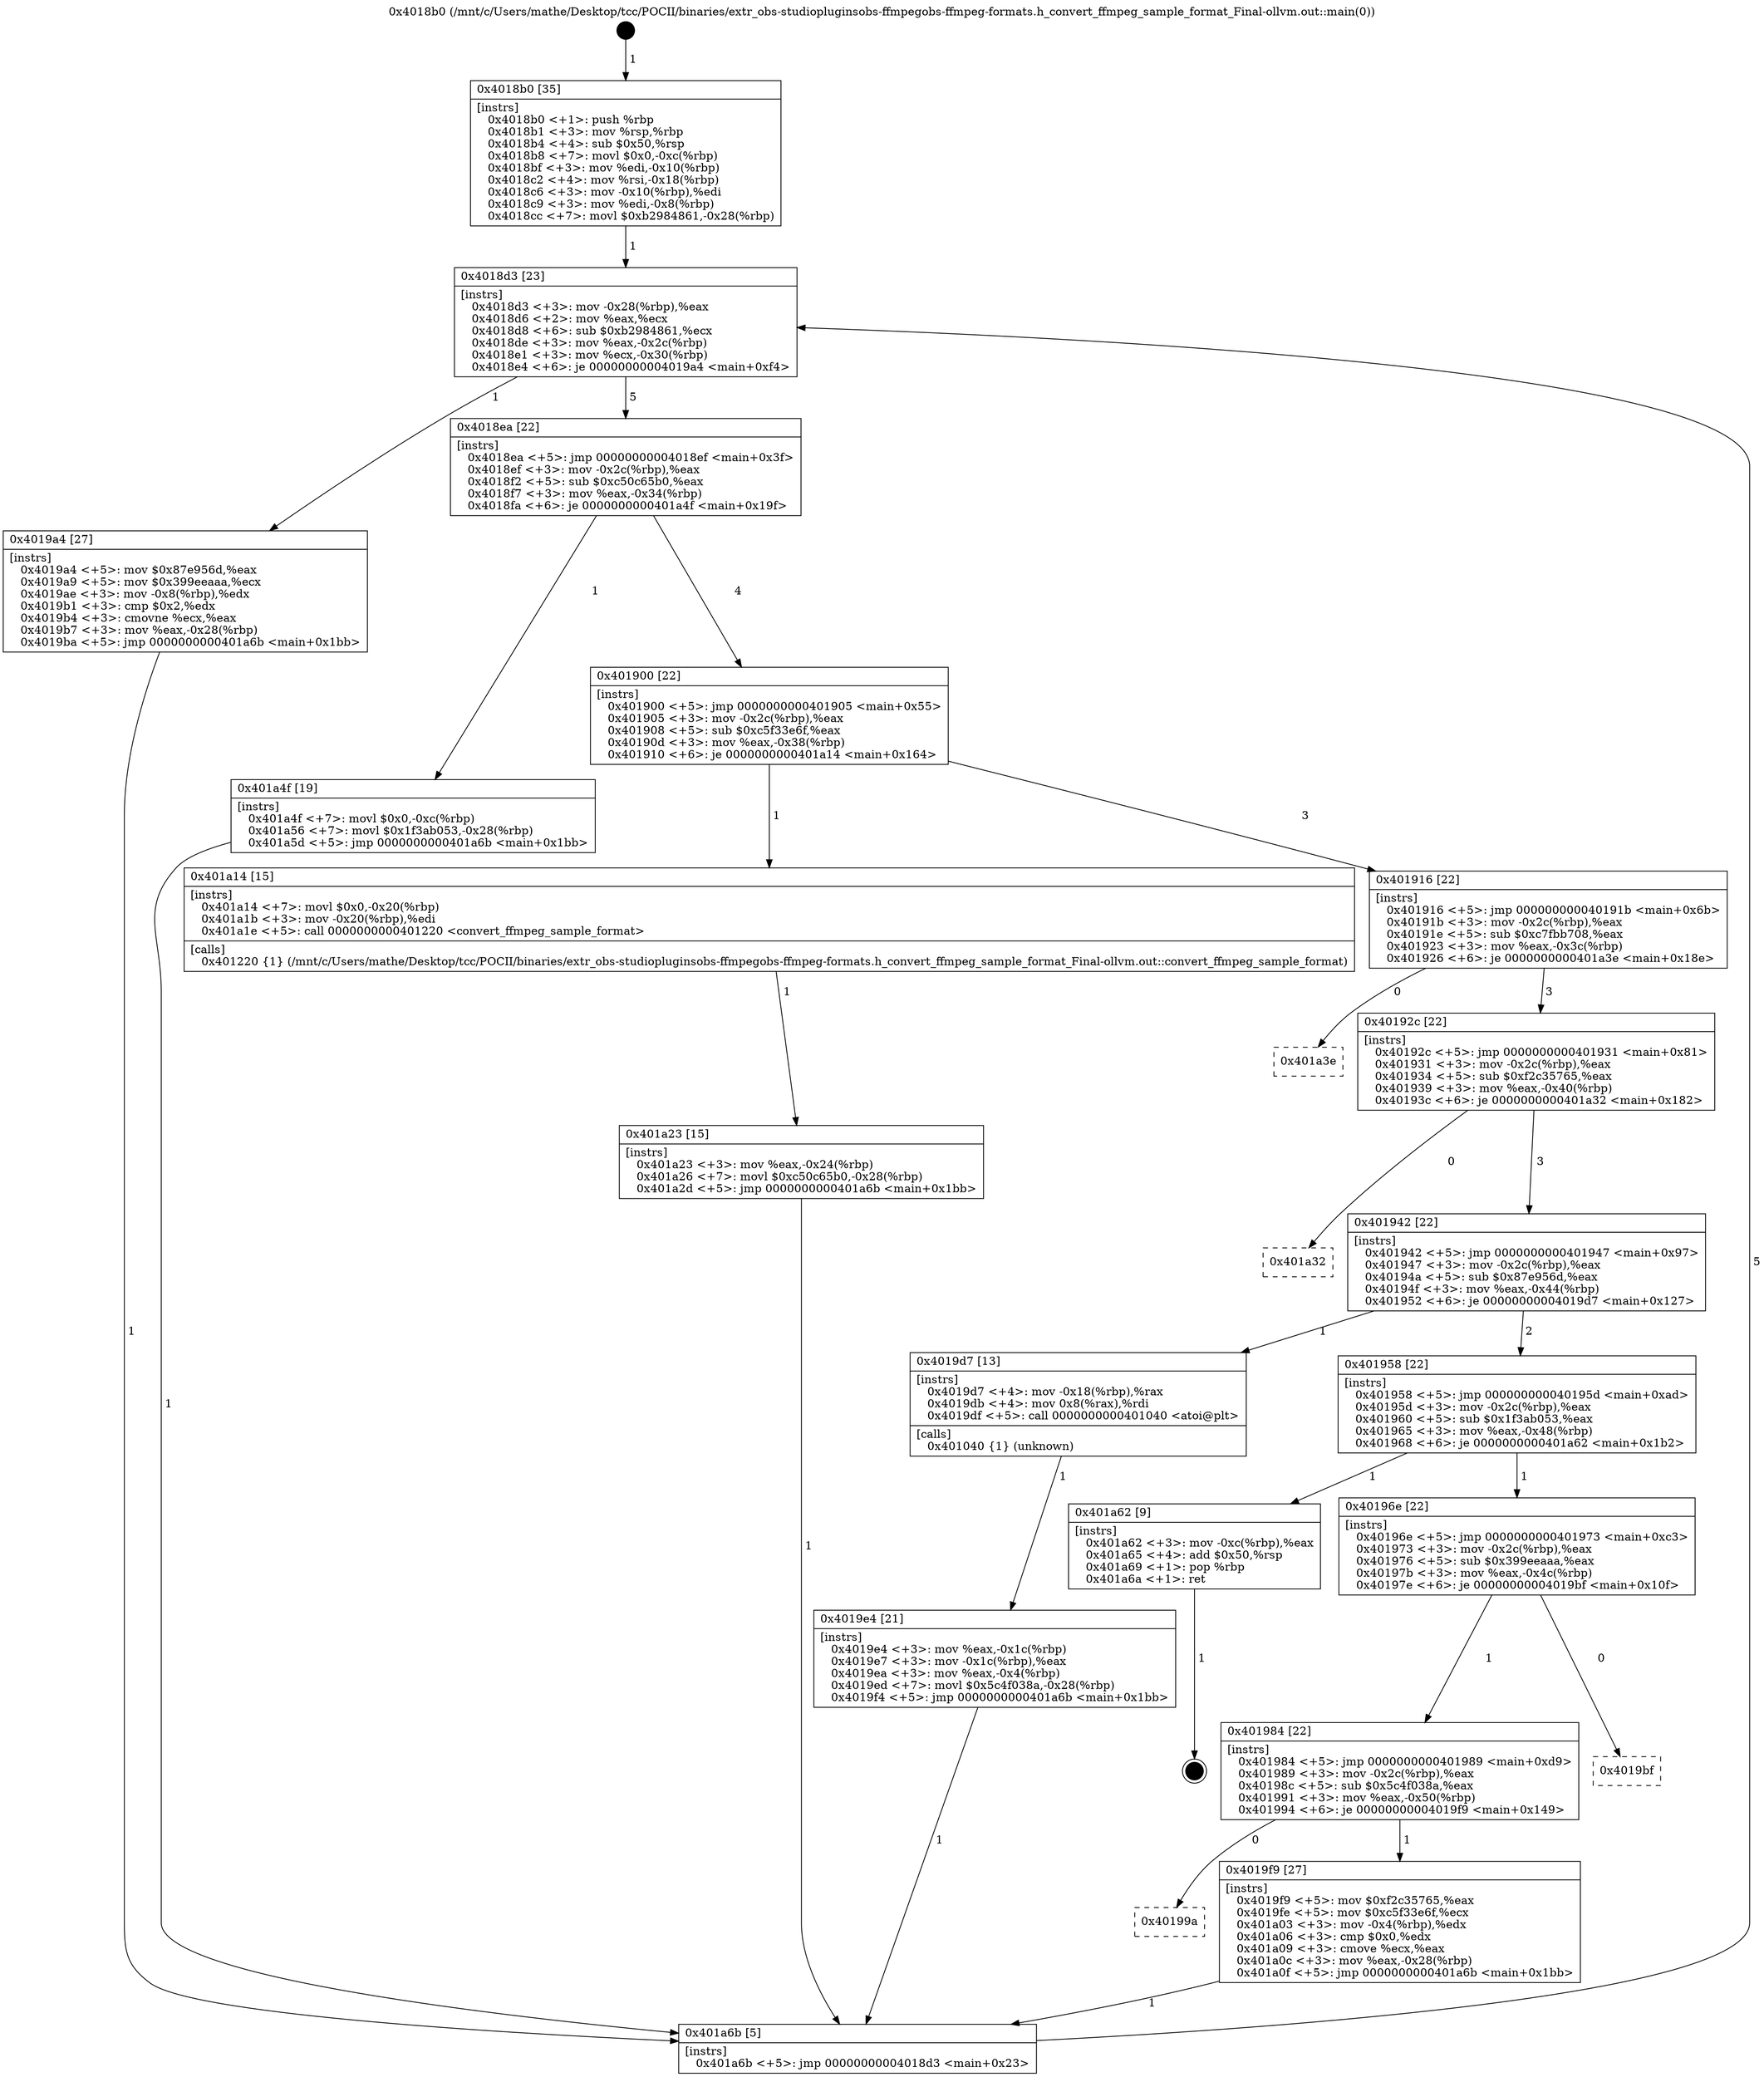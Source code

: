 digraph "0x4018b0" {
  label = "0x4018b0 (/mnt/c/Users/mathe/Desktop/tcc/POCII/binaries/extr_obs-studiopluginsobs-ffmpegobs-ffmpeg-formats.h_convert_ffmpeg_sample_format_Final-ollvm.out::main(0))"
  labelloc = "t"
  node[shape=record]

  Entry [label="",width=0.3,height=0.3,shape=circle,fillcolor=black,style=filled]
  "0x4018d3" [label="{
     0x4018d3 [23]\l
     | [instrs]\l
     &nbsp;&nbsp;0x4018d3 \<+3\>: mov -0x28(%rbp),%eax\l
     &nbsp;&nbsp;0x4018d6 \<+2\>: mov %eax,%ecx\l
     &nbsp;&nbsp;0x4018d8 \<+6\>: sub $0xb2984861,%ecx\l
     &nbsp;&nbsp;0x4018de \<+3\>: mov %eax,-0x2c(%rbp)\l
     &nbsp;&nbsp;0x4018e1 \<+3\>: mov %ecx,-0x30(%rbp)\l
     &nbsp;&nbsp;0x4018e4 \<+6\>: je 00000000004019a4 \<main+0xf4\>\l
  }"]
  "0x4019a4" [label="{
     0x4019a4 [27]\l
     | [instrs]\l
     &nbsp;&nbsp;0x4019a4 \<+5\>: mov $0x87e956d,%eax\l
     &nbsp;&nbsp;0x4019a9 \<+5\>: mov $0x399eeaaa,%ecx\l
     &nbsp;&nbsp;0x4019ae \<+3\>: mov -0x8(%rbp),%edx\l
     &nbsp;&nbsp;0x4019b1 \<+3\>: cmp $0x2,%edx\l
     &nbsp;&nbsp;0x4019b4 \<+3\>: cmovne %ecx,%eax\l
     &nbsp;&nbsp;0x4019b7 \<+3\>: mov %eax,-0x28(%rbp)\l
     &nbsp;&nbsp;0x4019ba \<+5\>: jmp 0000000000401a6b \<main+0x1bb\>\l
  }"]
  "0x4018ea" [label="{
     0x4018ea [22]\l
     | [instrs]\l
     &nbsp;&nbsp;0x4018ea \<+5\>: jmp 00000000004018ef \<main+0x3f\>\l
     &nbsp;&nbsp;0x4018ef \<+3\>: mov -0x2c(%rbp),%eax\l
     &nbsp;&nbsp;0x4018f2 \<+5\>: sub $0xc50c65b0,%eax\l
     &nbsp;&nbsp;0x4018f7 \<+3\>: mov %eax,-0x34(%rbp)\l
     &nbsp;&nbsp;0x4018fa \<+6\>: je 0000000000401a4f \<main+0x19f\>\l
  }"]
  "0x401a6b" [label="{
     0x401a6b [5]\l
     | [instrs]\l
     &nbsp;&nbsp;0x401a6b \<+5\>: jmp 00000000004018d3 \<main+0x23\>\l
  }"]
  "0x4018b0" [label="{
     0x4018b0 [35]\l
     | [instrs]\l
     &nbsp;&nbsp;0x4018b0 \<+1\>: push %rbp\l
     &nbsp;&nbsp;0x4018b1 \<+3\>: mov %rsp,%rbp\l
     &nbsp;&nbsp;0x4018b4 \<+4\>: sub $0x50,%rsp\l
     &nbsp;&nbsp;0x4018b8 \<+7\>: movl $0x0,-0xc(%rbp)\l
     &nbsp;&nbsp;0x4018bf \<+3\>: mov %edi,-0x10(%rbp)\l
     &nbsp;&nbsp;0x4018c2 \<+4\>: mov %rsi,-0x18(%rbp)\l
     &nbsp;&nbsp;0x4018c6 \<+3\>: mov -0x10(%rbp),%edi\l
     &nbsp;&nbsp;0x4018c9 \<+3\>: mov %edi,-0x8(%rbp)\l
     &nbsp;&nbsp;0x4018cc \<+7\>: movl $0xb2984861,-0x28(%rbp)\l
  }"]
  Exit [label="",width=0.3,height=0.3,shape=circle,fillcolor=black,style=filled,peripheries=2]
  "0x401a4f" [label="{
     0x401a4f [19]\l
     | [instrs]\l
     &nbsp;&nbsp;0x401a4f \<+7\>: movl $0x0,-0xc(%rbp)\l
     &nbsp;&nbsp;0x401a56 \<+7\>: movl $0x1f3ab053,-0x28(%rbp)\l
     &nbsp;&nbsp;0x401a5d \<+5\>: jmp 0000000000401a6b \<main+0x1bb\>\l
  }"]
  "0x401900" [label="{
     0x401900 [22]\l
     | [instrs]\l
     &nbsp;&nbsp;0x401900 \<+5\>: jmp 0000000000401905 \<main+0x55\>\l
     &nbsp;&nbsp;0x401905 \<+3\>: mov -0x2c(%rbp),%eax\l
     &nbsp;&nbsp;0x401908 \<+5\>: sub $0xc5f33e6f,%eax\l
     &nbsp;&nbsp;0x40190d \<+3\>: mov %eax,-0x38(%rbp)\l
     &nbsp;&nbsp;0x401910 \<+6\>: je 0000000000401a14 \<main+0x164\>\l
  }"]
  "0x401a23" [label="{
     0x401a23 [15]\l
     | [instrs]\l
     &nbsp;&nbsp;0x401a23 \<+3\>: mov %eax,-0x24(%rbp)\l
     &nbsp;&nbsp;0x401a26 \<+7\>: movl $0xc50c65b0,-0x28(%rbp)\l
     &nbsp;&nbsp;0x401a2d \<+5\>: jmp 0000000000401a6b \<main+0x1bb\>\l
  }"]
  "0x401a14" [label="{
     0x401a14 [15]\l
     | [instrs]\l
     &nbsp;&nbsp;0x401a14 \<+7\>: movl $0x0,-0x20(%rbp)\l
     &nbsp;&nbsp;0x401a1b \<+3\>: mov -0x20(%rbp),%edi\l
     &nbsp;&nbsp;0x401a1e \<+5\>: call 0000000000401220 \<convert_ffmpeg_sample_format\>\l
     | [calls]\l
     &nbsp;&nbsp;0x401220 \{1\} (/mnt/c/Users/mathe/Desktop/tcc/POCII/binaries/extr_obs-studiopluginsobs-ffmpegobs-ffmpeg-formats.h_convert_ffmpeg_sample_format_Final-ollvm.out::convert_ffmpeg_sample_format)\l
  }"]
  "0x401916" [label="{
     0x401916 [22]\l
     | [instrs]\l
     &nbsp;&nbsp;0x401916 \<+5\>: jmp 000000000040191b \<main+0x6b\>\l
     &nbsp;&nbsp;0x40191b \<+3\>: mov -0x2c(%rbp),%eax\l
     &nbsp;&nbsp;0x40191e \<+5\>: sub $0xc7fbb708,%eax\l
     &nbsp;&nbsp;0x401923 \<+3\>: mov %eax,-0x3c(%rbp)\l
     &nbsp;&nbsp;0x401926 \<+6\>: je 0000000000401a3e \<main+0x18e\>\l
  }"]
  "0x40199a" [label="{
     0x40199a\l
  }", style=dashed]
  "0x401a3e" [label="{
     0x401a3e\l
  }", style=dashed]
  "0x40192c" [label="{
     0x40192c [22]\l
     | [instrs]\l
     &nbsp;&nbsp;0x40192c \<+5\>: jmp 0000000000401931 \<main+0x81\>\l
     &nbsp;&nbsp;0x401931 \<+3\>: mov -0x2c(%rbp),%eax\l
     &nbsp;&nbsp;0x401934 \<+5\>: sub $0xf2c35765,%eax\l
     &nbsp;&nbsp;0x401939 \<+3\>: mov %eax,-0x40(%rbp)\l
     &nbsp;&nbsp;0x40193c \<+6\>: je 0000000000401a32 \<main+0x182\>\l
  }"]
  "0x4019f9" [label="{
     0x4019f9 [27]\l
     | [instrs]\l
     &nbsp;&nbsp;0x4019f9 \<+5\>: mov $0xf2c35765,%eax\l
     &nbsp;&nbsp;0x4019fe \<+5\>: mov $0xc5f33e6f,%ecx\l
     &nbsp;&nbsp;0x401a03 \<+3\>: mov -0x4(%rbp),%edx\l
     &nbsp;&nbsp;0x401a06 \<+3\>: cmp $0x0,%edx\l
     &nbsp;&nbsp;0x401a09 \<+3\>: cmove %ecx,%eax\l
     &nbsp;&nbsp;0x401a0c \<+3\>: mov %eax,-0x28(%rbp)\l
     &nbsp;&nbsp;0x401a0f \<+5\>: jmp 0000000000401a6b \<main+0x1bb\>\l
  }"]
  "0x401a32" [label="{
     0x401a32\l
  }", style=dashed]
  "0x401942" [label="{
     0x401942 [22]\l
     | [instrs]\l
     &nbsp;&nbsp;0x401942 \<+5\>: jmp 0000000000401947 \<main+0x97\>\l
     &nbsp;&nbsp;0x401947 \<+3\>: mov -0x2c(%rbp),%eax\l
     &nbsp;&nbsp;0x40194a \<+5\>: sub $0x87e956d,%eax\l
     &nbsp;&nbsp;0x40194f \<+3\>: mov %eax,-0x44(%rbp)\l
     &nbsp;&nbsp;0x401952 \<+6\>: je 00000000004019d7 \<main+0x127\>\l
  }"]
  "0x401984" [label="{
     0x401984 [22]\l
     | [instrs]\l
     &nbsp;&nbsp;0x401984 \<+5\>: jmp 0000000000401989 \<main+0xd9\>\l
     &nbsp;&nbsp;0x401989 \<+3\>: mov -0x2c(%rbp),%eax\l
     &nbsp;&nbsp;0x40198c \<+5\>: sub $0x5c4f038a,%eax\l
     &nbsp;&nbsp;0x401991 \<+3\>: mov %eax,-0x50(%rbp)\l
     &nbsp;&nbsp;0x401994 \<+6\>: je 00000000004019f9 \<main+0x149\>\l
  }"]
  "0x4019d7" [label="{
     0x4019d7 [13]\l
     | [instrs]\l
     &nbsp;&nbsp;0x4019d7 \<+4\>: mov -0x18(%rbp),%rax\l
     &nbsp;&nbsp;0x4019db \<+4\>: mov 0x8(%rax),%rdi\l
     &nbsp;&nbsp;0x4019df \<+5\>: call 0000000000401040 \<atoi@plt\>\l
     | [calls]\l
     &nbsp;&nbsp;0x401040 \{1\} (unknown)\l
  }"]
  "0x401958" [label="{
     0x401958 [22]\l
     | [instrs]\l
     &nbsp;&nbsp;0x401958 \<+5\>: jmp 000000000040195d \<main+0xad\>\l
     &nbsp;&nbsp;0x40195d \<+3\>: mov -0x2c(%rbp),%eax\l
     &nbsp;&nbsp;0x401960 \<+5\>: sub $0x1f3ab053,%eax\l
     &nbsp;&nbsp;0x401965 \<+3\>: mov %eax,-0x48(%rbp)\l
     &nbsp;&nbsp;0x401968 \<+6\>: je 0000000000401a62 \<main+0x1b2\>\l
  }"]
  "0x4019e4" [label="{
     0x4019e4 [21]\l
     | [instrs]\l
     &nbsp;&nbsp;0x4019e4 \<+3\>: mov %eax,-0x1c(%rbp)\l
     &nbsp;&nbsp;0x4019e7 \<+3\>: mov -0x1c(%rbp),%eax\l
     &nbsp;&nbsp;0x4019ea \<+3\>: mov %eax,-0x4(%rbp)\l
     &nbsp;&nbsp;0x4019ed \<+7\>: movl $0x5c4f038a,-0x28(%rbp)\l
     &nbsp;&nbsp;0x4019f4 \<+5\>: jmp 0000000000401a6b \<main+0x1bb\>\l
  }"]
  "0x4019bf" [label="{
     0x4019bf\l
  }", style=dashed]
  "0x401a62" [label="{
     0x401a62 [9]\l
     | [instrs]\l
     &nbsp;&nbsp;0x401a62 \<+3\>: mov -0xc(%rbp),%eax\l
     &nbsp;&nbsp;0x401a65 \<+4\>: add $0x50,%rsp\l
     &nbsp;&nbsp;0x401a69 \<+1\>: pop %rbp\l
     &nbsp;&nbsp;0x401a6a \<+1\>: ret\l
  }"]
  "0x40196e" [label="{
     0x40196e [22]\l
     | [instrs]\l
     &nbsp;&nbsp;0x40196e \<+5\>: jmp 0000000000401973 \<main+0xc3\>\l
     &nbsp;&nbsp;0x401973 \<+3\>: mov -0x2c(%rbp),%eax\l
     &nbsp;&nbsp;0x401976 \<+5\>: sub $0x399eeaaa,%eax\l
     &nbsp;&nbsp;0x40197b \<+3\>: mov %eax,-0x4c(%rbp)\l
     &nbsp;&nbsp;0x40197e \<+6\>: je 00000000004019bf \<main+0x10f\>\l
  }"]
  Entry -> "0x4018b0" [label=" 1"]
  "0x4018d3" -> "0x4019a4" [label=" 1"]
  "0x4018d3" -> "0x4018ea" [label=" 5"]
  "0x4019a4" -> "0x401a6b" [label=" 1"]
  "0x4018b0" -> "0x4018d3" [label=" 1"]
  "0x401a6b" -> "0x4018d3" [label=" 5"]
  "0x401a62" -> Exit [label=" 1"]
  "0x4018ea" -> "0x401a4f" [label=" 1"]
  "0x4018ea" -> "0x401900" [label=" 4"]
  "0x401a4f" -> "0x401a6b" [label=" 1"]
  "0x401900" -> "0x401a14" [label=" 1"]
  "0x401900" -> "0x401916" [label=" 3"]
  "0x401a23" -> "0x401a6b" [label=" 1"]
  "0x401916" -> "0x401a3e" [label=" 0"]
  "0x401916" -> "0x40192c" [label=" 3"]
  "0x401a14" -> "0x401a23" [label=" 1"]
  "0x40192c" -> "0x401a32" [label=" 0"]
  "0x40192c" -> "0x401942" [label=" 3"]
  "0x4019f9" -> "0x401a6b" [label=" 1"]
  "0x401942" -> "0x4019d7" [label=" 1"]
  "0x401942" -> "0x401958" [label=" 2"]
  "0x4019d7" -> "0x4019e4" [label=" 1"]
  "0x4019e4" -> "0x401a6b" [label=" 1"]
  "0x401984" -> "0x4019f9" [label=" 1"]
  "0x401958" -> "0x401a62" [label=" 1"]
  "0x401958" -> "0x40196e" [label=" 1"]
  "0x401984" -> "0x40199a" [label=" 0"]
  "0x40196e" -> "0x4019bf" [label=" 0"]
  "0x40196e" -> "0x401984" [label=" 1"]
}
